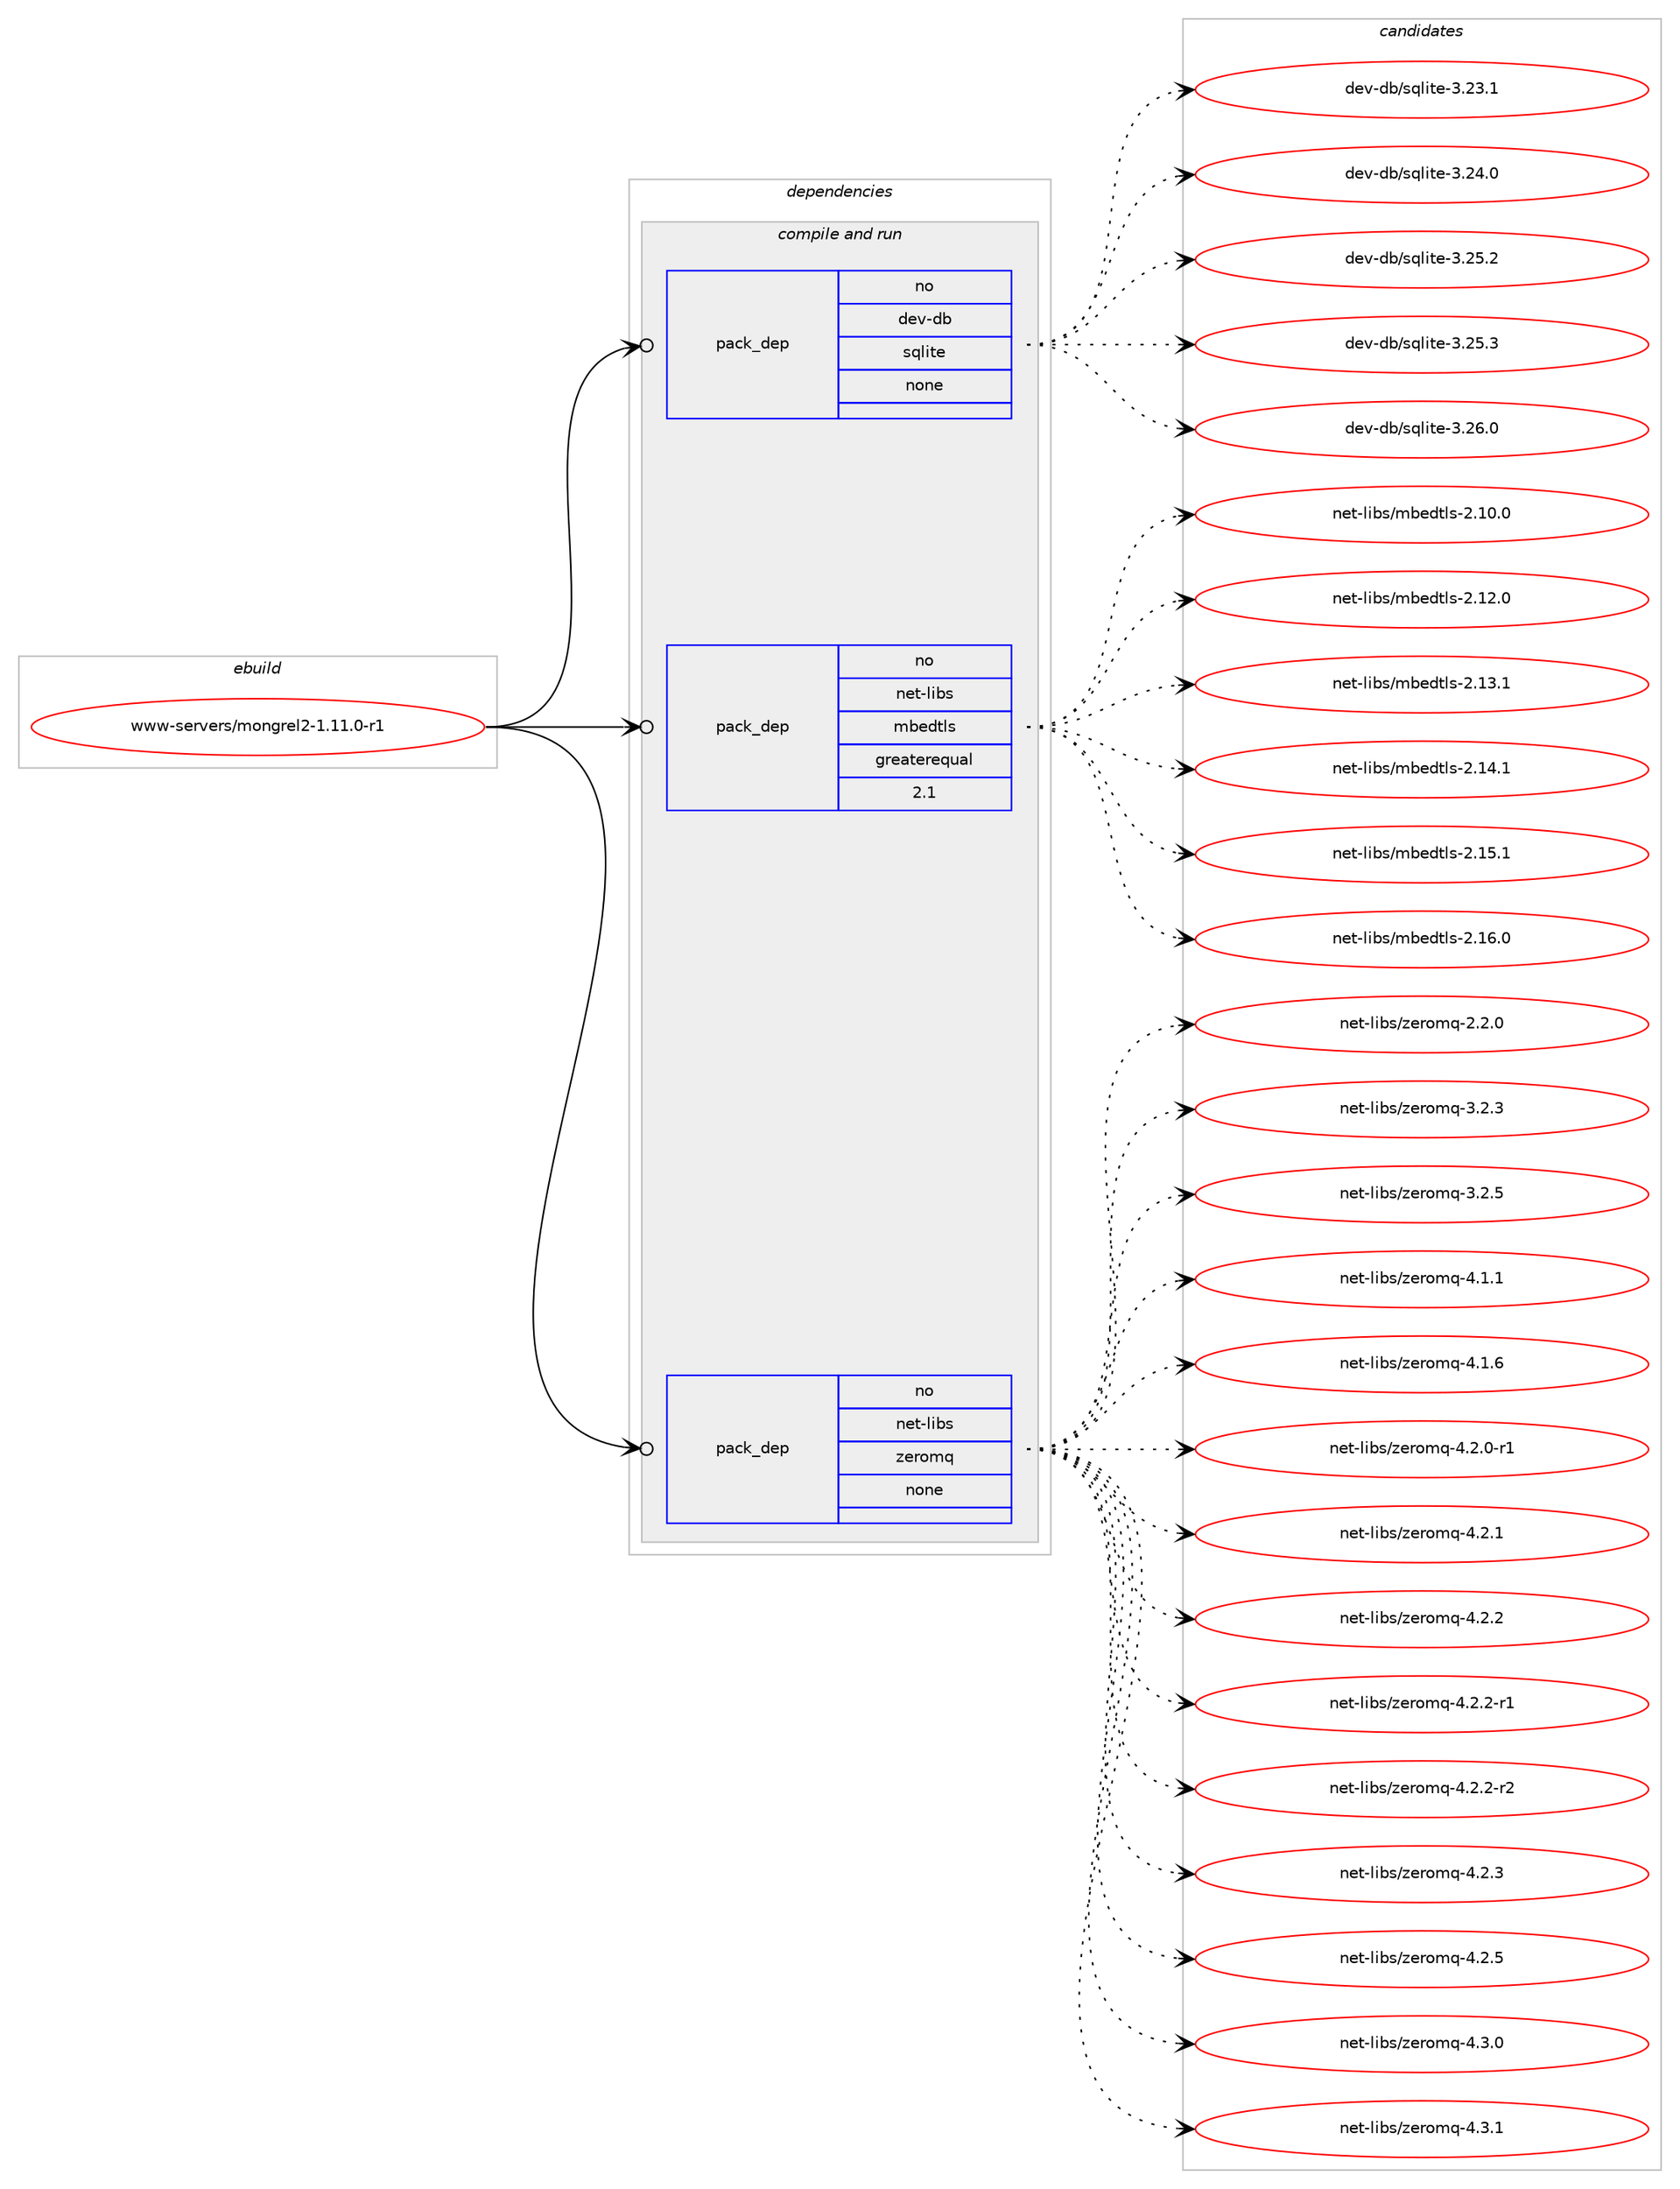 digraph prolog {

# *************
# Graph options
# *************

newrank=true;
concentrate=true;
compound=true;
graph [rankdir=LR,fontname=Helvetica,fontsize=10,ranksep=1.5];#, ranksep=2.5, nodesep=0.2];
edge  [arrowhead=vee];
node  [fontname=Helvetica,fontsize=10];

# **********
# The ebuild
# **********

subgraph cluster_leftcol {
color=gray;
rank=same;
label=<<i>ebuild</i>>;
id [label="www-servers/mongrel2-1.11.0-r1", color=red, width=4, href="../www-servers/mongrel2-1.11.0-r1.svg"];
}

# ****************
# The dependencies
# ****************

subgraph cluster_midcol {
color=gray;
label=<<i>dependencies</i>>;
subgraph cluster_compile {
fillcolor="#eeeeee";
style=filled;
label=<<i>compile</i>>;
}
subgraph cluster_compileandrun {
fillcolor="#eeeeee";
style=filled;
label=<<i>compile and run</i>>;
subgraph pack6128 {
dependency7542 [label=<<TABLE BORDER="0" CELLBORDER="1" CELLSPACING="0" CELLPADDING="4" WIDTH="220"><TR><TD ROWSPAN="6" CELLPADDING="30">pack_dep</TD></TR><TR><TD WIDTH="110">no</TD></TR><TR><TD>dev-db</TD></TR><TR><TD>sqlite</TD></TR><TR><TD>none</TD></TR><TR><TD></TD></TR></TABLE>>, shape=none, color=blue];
}
id:e -> dependency7542:w [weight=20,style="solid",arrowhead="odotvee"];
subgraph pack6129 {
dependency7543 [label=<<TABLE BORDER="0" CELLBORDER="1" CELLSPACING="0" CELLPADDING="4" WIDTH="220"><TR><TD ROWSPAN="6" CELLPADDING="30">pack_dep</TD></TR><TR><TD WIDTH="110">no</TD></TR><TR><TD>net-libs</TD></TR><TR><TD>mbedtls</TD></TR><TR><TD>greaterequal</TD></TR><TR><TD>2.1</TD></TR></TABLE>>, shape=none, color=blue];
}
id:e -> dependency7543:w [weight=20,style="solid",arrowhead="odotvee"];
subgraph pack6130 {
dependency7544 [label=<<TABLE BORDER="0" CELLBORDER="1" CELLSPACING="0" CELLPADDING="4" WIDTH="220"><TR><TD ROWSPAN="6" CELLPADDING="30">pack_dep</TD></TR><TR><TD WIDTH="110">no</TD></TR><TR><TD>net-libs</TD></TR><TR><TD>zeromq</TD></TR><TR><TD>none</TD></TR><TR><TD></TD></TR></TABLE>>, shape=none, color=blue];
}
id:e -> dependency7544:w [weight=20,style="solid",arrowhead="odotvee"];
}
subgraph cluster_run {
fillcolor="#eeeeee";
style=filled;
label=<<i>run</i>>;
}
}

# **************
# The candidates
# **************

subgraph cluster_choices {
rank=same;
color=gray;
label=<<i>candidates</i>>;

subgraph choice6128 {
color=black;
nodesep=1;
choice10010111845100984711511310810511610145514650514649 [label="dev-db/sqlite-3.23.1", color=red, width=4,href="../dev-db/sqlite-3.23.1.svg"];
choice10010111845100984711511310810511610145514650524648 [label="dev-db/sqlite-3.24.0", color=red, width=4,href="../dev-db/sqlite-3.24.0.svg"];
choice10010111845100984711511310810511610145514650534650 [label="dev-db/sqlite-3.25.2", color=red, width=4,href="../dev-db/sqlite-3.25.2.svg"];
choice10010111845100984711511310810511610145514650534651 [label="dev-db/sqlite-3.25.3", color=red, width=4,href="../dev-db/sqlite-3.25.3.svg"];
choice10010111845100984711511310810511610145514650544648 [label="dev-db/sqlite-3.26.0", color=red, width=4,href="../dev-db/sqlite-3.26.0.svg"];
dependency7542:e -> choice10010111845100984711511310810511610145514650514649:w [style=dotted,weight="100"];
dependency7542:e -> choice10010111845100984711511310810511610145514650524648:w [style=dotted,weight="100"];
dependency7542:e -> choice10010111845100984711511310810511610145514650534650:w [style=dotted,weight="100"];
dependency7542:e -> choice10010111845100984711511310810511610145514650534651:w [style=dotted,weight="100"];
dependency7542:e -> choice10010111845100984711511310810511610145514650544648:w [style=dotted,weight="100"];
}
subgraph choice6129 {
color=black;
nodesep=1;
choice1101011164510810598115471099810110011610811545504649484648 [label="net-libs/mbedtls-2.10.0", color=red, width=4,href="../net-libs/mbedtls-2.10.0.svg"];
choice1101011164510810598115471099810110011610811545504649504648 [label="net-libs/mbedtls-2.12.0", color=red, width=4,href="../net-libs/mbedtls-2.12.0.svg"];
choice1101011164510810598115471099810110011610811545504649514649 [label="net-libs/mbedtls-2.13.1", color=red, width=4,href="../net-libs/mbedtls-2.13.1.svg"];
choice1101011164510810598115471099810110011610811545504649524649 [label="net-libs/mbedtls-2.14.1", color=red, width=4,href="../net-libs/mbedtls-2.14.1.svg"];
choice1101011164510810598115471099810110011610811545504649534649 [label="net-libs/mbedtls-2.15.1", color=red, width=4,href="../net-libs/mbedtls-2.15.1.svg"];
choice1101011164510810598115471099810110011610811545504649544648 [label="net-libs/mbedtls-2.16.0", color=red, width=4,href="../net-libs/mbedtls-2.16.0.svg"];
dependency7543:e -> choice1101011164510810598115471099810110011610811545504649484648:w [style=dotted,weight="100"];
dependency7543:e -> choice1101011164510810598115471099810110011610811545504649504648:w [style=dotted,weight="100"];
dependency7543:e -> choice1101011164510810598115471099810110011610811545504649514649:w [style=dotted,weight="100"];
dependency7543:e -> choice1101011164510810598115471099810110011610811545504649524649:w [style=dotted,weight="100"];
dependency7543:e -> choice1101011164510810598115471099810110011610811545504649534649:w [style=dotted,weight="100"];
dependency7543:e -> choice1101011164510810598115471099810110011610811545504649544648:w [style=dotted,weight="100"];
}
subgraph choice6130 {
color=black;
nodesep=1;
choice110101116451081059811547122101114111109113455046504648 [label="net-libs/zeromq-2.2.0", color=red, width=4,href="../net-libs/zeromq-2.2.0.svg"];
choice110101116451081059811547122101114111109113455146504651 [label="net-libs/zeromq-3.2.3", color=red, width=4,href="../net-libs/zeromq-3.2.3.svg"];
choice110101116451081059811547122101114111109113455146504653 [label="net-libs/zeromq-3.2.5", color=red, width=4,href="../net-libs/zeromq-3.2.5.svg"];
choice110101116451081059811547122101114111109113455246494649 [label="net-libs/zeromq-4.1.1", color=red, width=4,href="../net-libs/zeromq-4.1.1.svg"];
choice110101116451081059811547122101114111109113455246494654 [label="net-libs/zeromq-4.1.6", color=red, width=4,href="../net-libs/zeromq-4.1.6.svg"];
choice1101011164510810598115471221011141111091134552465046484511449 [label="net-libs/zeromq-4.2.0-r1", color=red, width=4,href="../net-libs/zeromq-4.2.0-r1.svg"];
choice110101116451081059811547122101114111109113455246504649 [label="net-libs/zeromq-4.2.1", color=red, width=4,href="../net-libs/zeromq-4.2.1.svg"];
choice110101116451081059811547122101114111109113455246504650 [label="net-libs/zeromq-4.2.2", color=red, width=4,href="../net-libs/zeromq-4.2.2.svg"];
choice1101011164510810598115471221011141111091134552465046504511449 [label="net-libs/zeromq-4.2.2-r1", color=red, width=4,href="../net-libs/zeromq-4.2.2-r1.svg"];
choice1101011164510810598115471221011141111091134552465046504511450 [label="net-libs/zeromq-4.2.2-r2", color=red, width=4,href="../net-libs/zeromq-4.2.2-r2.svg"];
choice110101116451081059811547122101114111109113455246504651 [label="net-libs/zeromq-4.2.3", color=red, width=4,href="../net-libs/zeromq-4.2.3.svg"];
choice110101116451081059811547122101114111109113455246504653 [label="net-libs/zeromq-4.2.5", color=red, width=4,href="../net-libs/zeromq-4.2.5.svg"];
choice110101116451081059811547122101114111109113455246514648 [label="net-libs/zeromq-4.3.0", color=red, width=4,href="../net-libs/zeromq-4.3.0.svg"];
choice110101116451081059811547122101114111109113455246514649 [label="net-libs/zeromq-4.3.1", color=red, width=4,href="../net-libs/zeromq-4.3.1.svg"];
dependency7544:e -> choice110101116451081059811547122101114111109113455046504648:w [style=dotted,weight="100"];
dependency7544:e -> choice110101116451081059811547122101114111109113455146504651:w [style=dotted,weight="100"];
dependency7544:e -> choice110101116451081059811547122101114111109113455146504653:w [style=dotted,weight="100"];
dependency7544:e -> choice110101116451081059811547122101114111109113455246494649:w [style=dotted,weight="100"];
dependency7544:e -> choice110101116451081059811547122101114111109113455246494654:w [style=dotted,weight="100"];
dependency7544:e -> choice1101011164510810598115471221011141111091134552465046484511449:w [style=dotted,weight="100"];
dependency7544:e -> choice110101116451081059811547122101114111109113455246504649:w [style=dotted,weight="100"];
dependency7544:e -> choice110101116451081059811547122101114111109113455246504650:w [style=dotted,weight="100"];
dependency7544:e -> choice1101011164510810598115471221011141111091134552465046504511449:w [style=dotted,weight="100"];
dependency7544:e -> choice1101011164510810598115471221011141111091134552465046504511450:w [style=dotted,weight="100"];
dependency7544:e -> choice110101116451081059811547122101114111109113455246504651:w [style=dotted,weight="100"];
dependency7544:e -> choice110101116451081059811547122101114111109113455246504653:w [style=dotted,weight="100"];
dependency7544:e -> choice110101116451081059811547122101114111109113455246514648:w [style=dotted,weight="100"];
dependency7544:e -> choice110101116451081059811547122101114111109113455246514649:w [style=dotted,weight="100"];
}
}

}
